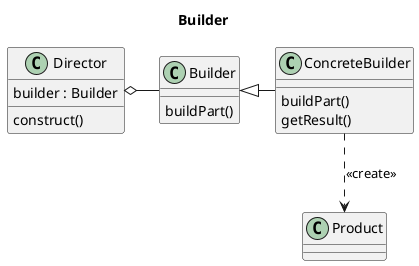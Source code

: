 # Ref wiki

@startuml
title Builder

class Director
class Builder
class ConcreteBuilder
class Product

Director : construct()
Director : builder : Builder
Builder : buildPart()
ConcreteBuilder : buildPart()
ConcreteBuilder : getResult()

Director o- Builder
Builder <|- ConcreteBuilder
ConcreteBuilder ..> Product: <<create>>

@enduml